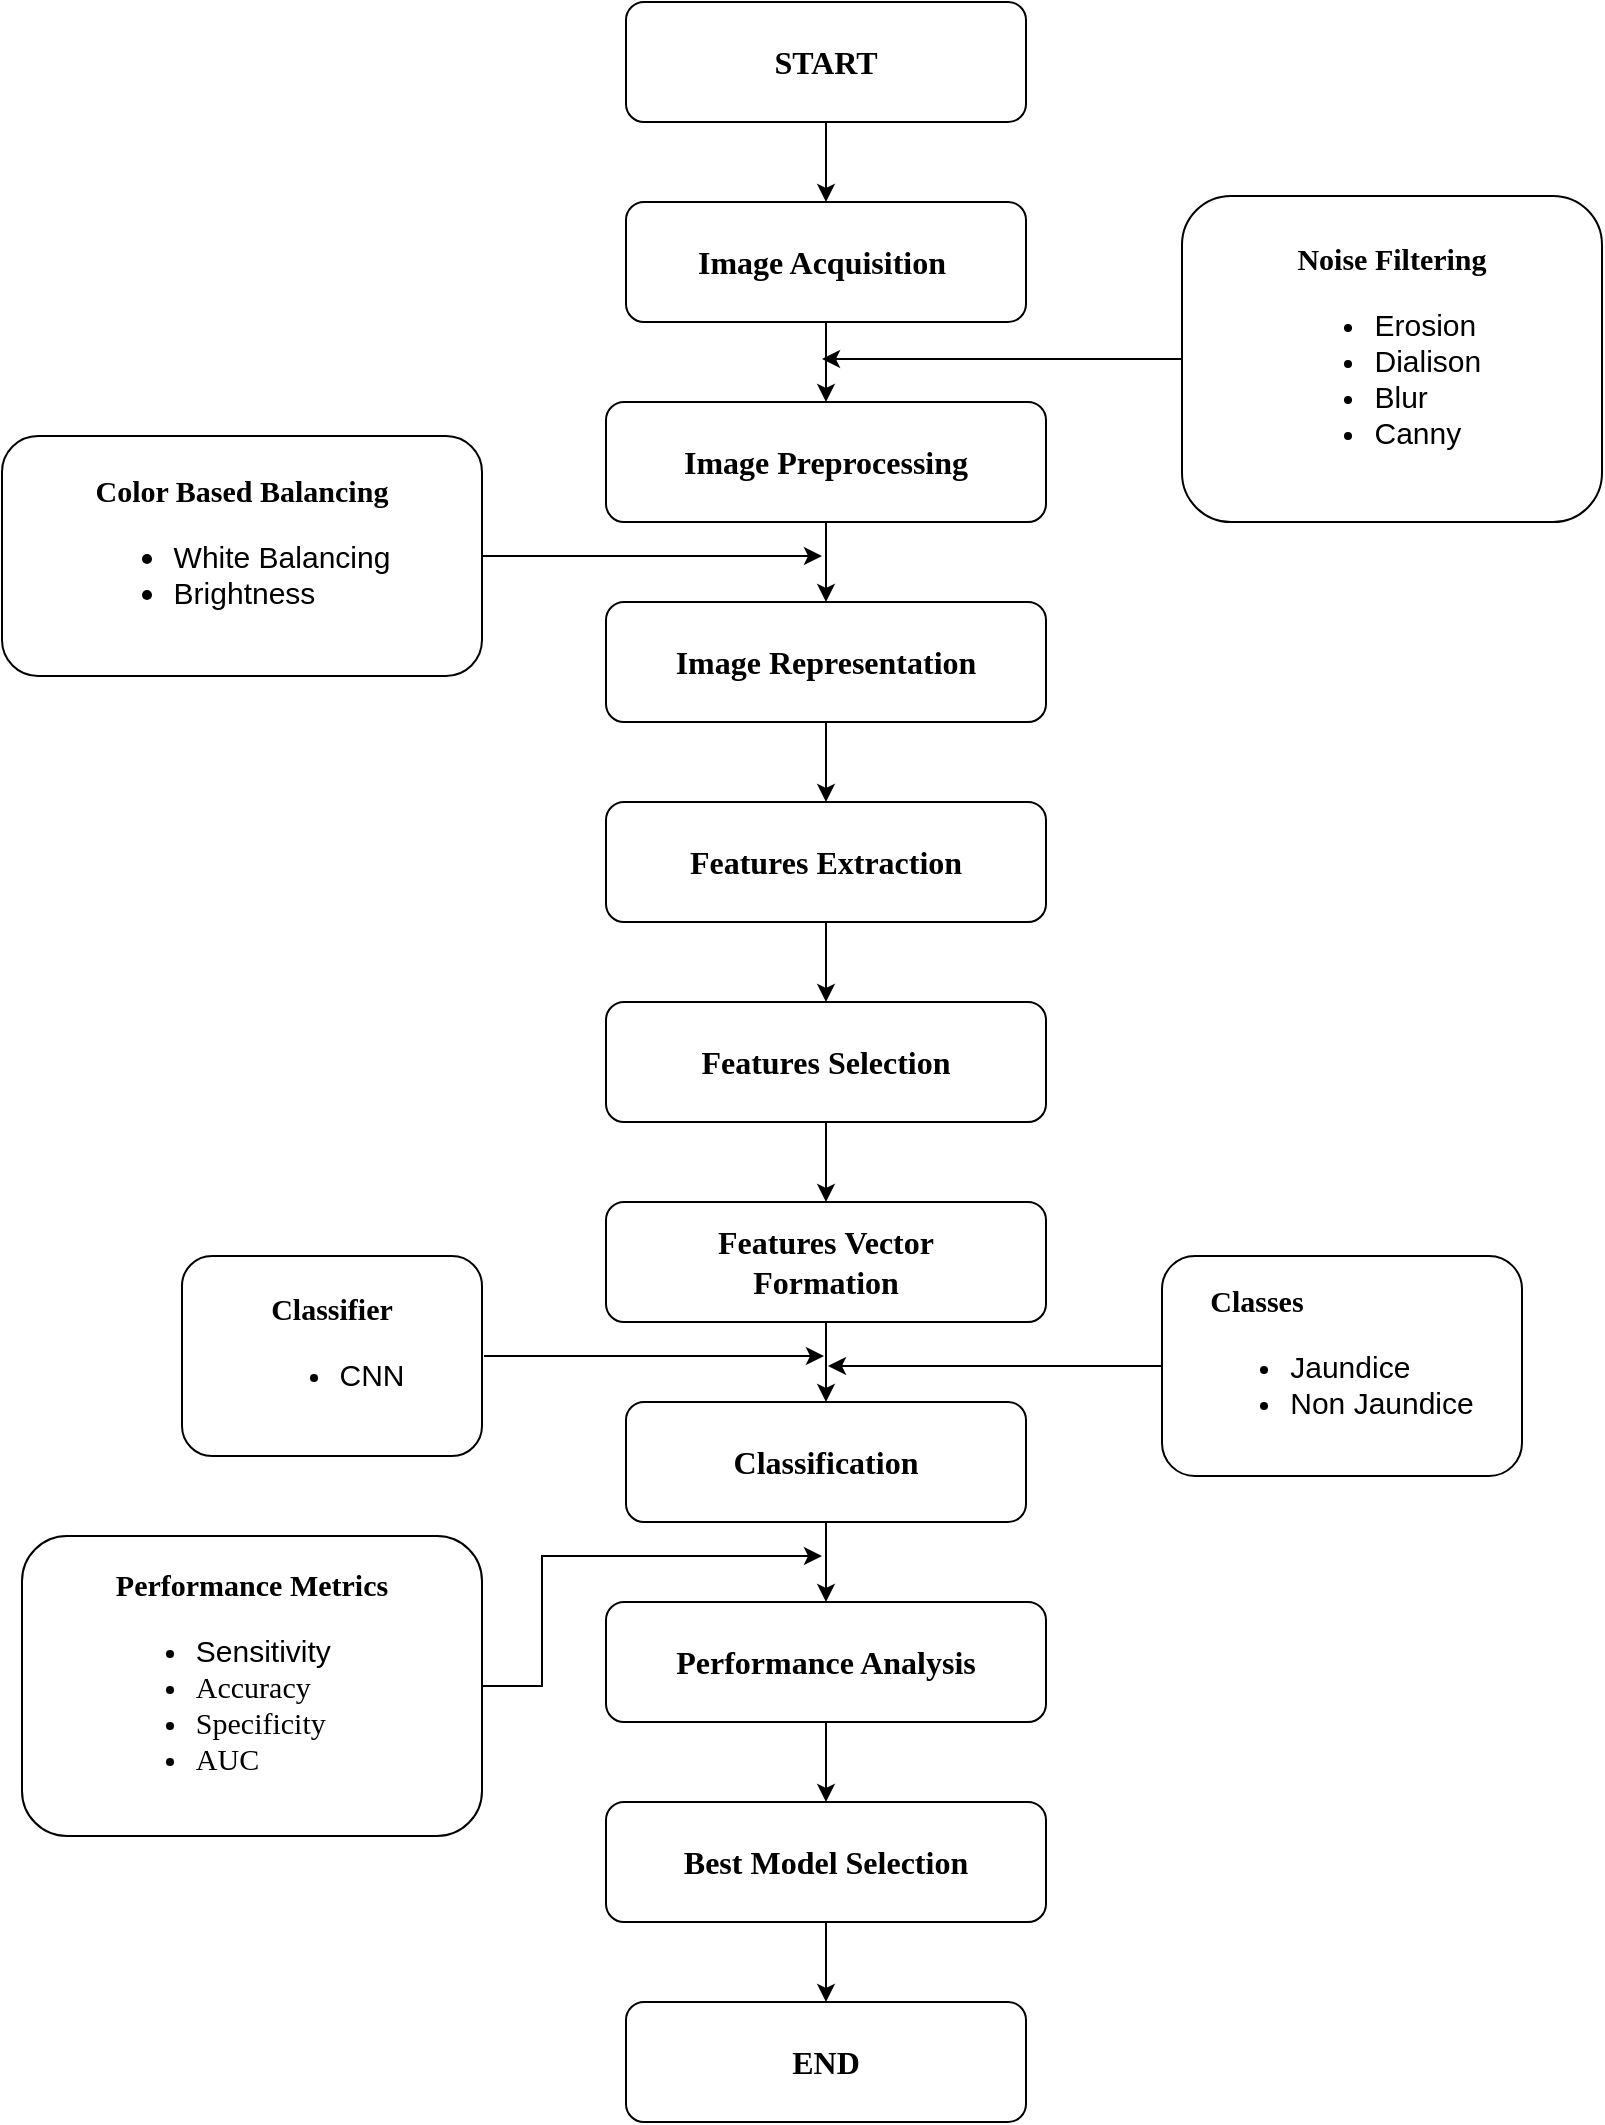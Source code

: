 <mxfile version="20.2.2" type="github">
  <diagram id="ZSLxUTwEpllHxTUZ1Htu" name="Page-1">
    <mxGraphModel dx="1736" dy="964" grid="1" gridSize="10" guides="1" tooltips="1" connect="1" arrows="1" fold="1" page="1" pageScale="1" pageWidth="850" pageHeight="1100" math="0" shadow="0">
      <root>
        <mxCell id="0" />
        <mxCell id="1" parent="0" />
        <mxCell id="qK3X3h-e5N6zhnuECqVD-13" style="edgeStyle=orthogonalEdgeStyle;rounded=0;orthogonalLoop=1;jettySize=auto;html=1;exitX=0.5;exitY=1;exitDx=0;exitDy=0;entryX=0.5;entryY=0;entryDx=0;entryDy=0;fontFamily=Verdana;fontSize=16;" edge="1" parent="1" source="qK3X3h-e5N6zhnuECqVD-1" target="qK3X3h-e5N6zhnuECqVD-2">
          <mxGeometry relative="1" as="geometry" />
        </mxCell>
        <mxCell id="qK3X3h-e5N6zhnuECqVD-1" value="&lt;font size=&quot;1&quot; face=&quot;Verdana&quot;&gt;&lt;b style=&quot;font-size: 16px;&quot;&gt;START&lt;/b&gt;&lt;/font&gt;" style="rounded=1;whiteSpace=wrap;html=1;" vertex="1" parent="1">
          <mxGeometry x="322" y="23" width="200" height="60" as="geometry" />
        </mxCell>
        <mxCell id="qK3X3h-e5N6zhnuECqVD-14" style="edgeStyle=orthogonalEdgeStyle;rounded=0;orthogonalLoop=1;jettySize=auto;html=1;exitX=0.5;exitY=1;exitDx=0;exitDy=0;entryX=0.5;entryY=0;entryDx=0;entryDy=0;fontFamily=Verdana;fontSize=16;" edge="1" parent="1" source="qK3X3h-e5N6zhnuECqVD-2" target="qK3X3h-e5N6zhnuECqVD-3">
          <mxGeometry relative="1" as="geometry" />
        </mxCell>
        <mxCell id="qK3X3h-e5N6zhnuECqVD-2" value="&lt;font face=&quot;Verdana&quot;&gt;&lt;b style=&quot;font-size: 16px;&quot;&gt;Image A&lt;/b&gt;&lt;span style=&quot;font-size: 16px;&quot;&gt;&lt;b&gt;cquisition&lt;/b&gt;&lt;/span&gt;&lt;b style=&quot;font-size: 16px;&quot;&gt;&amp;nbsp;&lt;/b&gt;&lt;/font&gt;" style="rounded=1;whiteSpace=wrap;html=1;" vertex="1" parent="1">
          <mxGeometry x="322" y="123" width="200" height="60" as="geometry" />
        </mxCell>
        <mxCell id="qK3X3h-e5N6zhnuECqVD-15" style="edgeStyle=orthogonalEdgeStyle;rounded=0;orthogonalLoop=1;jettySize=auto;html=1;exitX=0.5;exitY=1;exitDx=0;exitDy=0;entryX=0.5;entryY=0;entryDx=0;entryDy=0;fontFamily=Verdana;fontSize=16;" edge="1" parent="1" source="qK3X3h-e5N6zhnuECqVD-3" target="qK3X3h-e5N6zhnuECqVD-4">
          <mxGeometry relative="1" as="geometry" />
        </mxCell>
        <mxCell id="qK3X3h-e5N6zhnuECqVD-3" value="&lt;font face=&quot;Verdana&quot;&gt;&lt;b style=&quot;font-size: 16px;&quot;&gt;Image Preprocessing&lt;/b&gt;&lt;/font&gt;" style="rounded=1;whiteSpace=wrap;html=1;" vertex="1" parent="1">
          <mxGeometry x="312" y="223" width="220" height="60" as="geometry" />
        </mxCell>
        <mxCell id="qK3X3h-e5N6zhnuECqVD-16" style="edgeStyle=orthogonalEdgeStyle;rounded=0;orthogonalLoop=1;jettySize=auto;html=1;exitX=0.5;exitY=1;exitDx=0;exitDy=0;entryX=0.5;entryY=0;entryDx=0;entryDy=0;fontFamily=Verdana;fontSize=16;" edge="1" parent="1" source="qK3X3h-e5N6zhnuECqVD-4" target="qK3X3h-e5N6zhnuECqVD-5">
          <mxGeometry relative="1" as="geometry" />
        </mxCell>
        <mxCell id="qK3X3h-e5N6zhnuECqVD-4" value="&lt;font face=&quot;Verdana&quot;&gt;&lt;b style=&quot;font-size: 16px;&quot;&gt;Image Representation&lt;/b&gt;&lt;/font&gt;" style="rounded=1;whiteSpace=wrap;html=1;" vertex="1" parent="1">
          <mxGeometry x="312" y="323" width="220" height="60" as="geometry" />
        </mxCell>
        <mxCell id="qK3X3h-e5N6zhnuECqVD-17" style="edgeStyle=orthogonalEdgeStyle;rounded=0;orthogonalLoop=1;jettySize=auto;html=1;exitX=0.5;exitY=1;exitDx=0;exitDy=0;entryX=0.5;entryY=0;entryDx=0;entryDy=0;fontFamily=Verdana;fontSize=16;" edge="1" parent="1" source="qK3X3h-e5N6zhnuECqVD-5" target="qK3X3h-e5N6zhnuECqVD-6">
          <mxGeometry relative="1" as="geometry" />
        </mxCell>
        <mxCell id="qK3X3h-e5N6zhnuECqVD-5" value="&lt;font face=&quot;Verdana&quot;&gt;&lt;b style=&quot;font-size: 16px;&quot;&gt;Features&amp;nbsp;&lt;/b&gt;&lt;span style=&quot;font-size: 16px;&quot;&gt;&lt;b&gt;Extraction&lt;/b&gt;&lt;/span&gt;&lt;/font&gt;" style="rounded=1;whiteSpace=wrap;html=1;" vertex="1" parent="1">
          <mxGeometry x="312" y="423" width="220" height="60" as="geometry" />
        </mxCell>
        <mxCell id="qK3X3h-e5N6zhnuECqVD-18" style="edgeStyle=orthogonalEdgeStyle;rounded=0;orthogonalLoop=1;jettySize=auto;html=1;exitX=0.5;exitY=1;exitDx=0;exitDy=0;entryX=0.5;entryY=0;entryDx=0;entryDy=0;fontFamily=Verdana;fontSize=16;" edge="1" parent="1" source="qK3X3h-e5N6zhnuECqVD-6" target="qK3X3h-e5N6zhnuECqVD-7">
          <mxGeometry relative="1" as="geometry" />
        </mxCell>
        <mxCell id="qK3X3h-e5N6zhnuECqVD-6" value="&lt;font face=&quot;Verdana&quot;&gt;&lt;b style=&quot;font-size: 16px;&quot;&gt;Features&amp;nbsp;&lt;/b&gt;&lt;span style=&quot;font-size: 16px;&quot;&gt;&lt;b&gt;Selection&lt;/b&gt;&lt;/span&gt;&lt;/font&gt;" style="rounded=1;whiteSpace=wrap;html=1;" vertex="1" parent="1">
          <mxGeometry x="312" y="523" width="220" height="60" as="geometry" />
        </mxCell>
        <mxCell id="qK3X3h-e5N6zhnuECqVD-19" style="edgeStyle=orthogonalEdgeStyle;rounded=0;orthogonalLoop=1;jettySize=auto;html=1;exitX=0.5;exitY=1;exitDx=0;exitDy=0;entryX=0.5;entryY=0;entryDx=0;entryDy=0;fontFamily=Verdana;fontSize=16;" edge="1" parent="1" source="qK3X3h-e5N6zhnuECqVD-7" target="qK3X3h-e5N6zhnuECqVD-8">
          <mxGeometry relative="1" as="geometry" />
        </mxCell>
        <mxCell id="qK3X3h-e5N6zhnuECqVD-7" value="&lt;font face=&quot;Verdana&quot;&gt;&lt;b style=&quot;font-size: 16px;&quot;&gt;Features&amp;nbsp;&lt;/b&gt;&lt;span style=&quot;font-size: 16px;&quot;&gt;&lt;b&gt;Vector&lt;br&gt;Formation&lt;br&gt;&lt;/b&gt;&lt;/span&gt;&lt;/font&gt;" style="rounded=1;whiteSpace=wrap;html=1;" vertex="1" parent="1">
          <mxGeometry x="312" y="623" width="220" height="60" as="geometry" />
        </mxCell>
        <mxCell id="qK3X3h-e5N6zhnuECqVD-20" style="edgeStyle=orthogonalEdgeStyle;rounded=0;orthogonalLoop=1;jettySize=auto;html=1;exitX=0.5;exitY=1;exitDx=0;exitDy=0;entryX=0.5;entryY=0;entryDx=0;entryDy=0;fontFamily=Verdana;fontSize=16;" edge="1" parent="1" source="qK3X3h-e5N6zhnuECqVD-8" target="qK3X3h-e5N6zhnuECqVD-9">
          <mxGeometry relative="1" as="geometry" />
        </mxCell>
        <mxCell id="qK3X3h-e5N6zhnuECqVD-8" value="&lt;font face=&quot;Verdana&quot;&gt;&lt;span style=&quot;font-size: 16px;&quot;&gt;&lt;b&gt;Classification&lt;/b&gt;&lt;/span&gt;&lt;/font&gt;" style="rounded=1;whiteSpace=wrap;html=1;" vertex="1" parent="1">
          <mxGeometry x="322" y="723" width="200" height="60" as="geometry" />
        </mxCell>
        <mxCell id="qK3X3h-e5N6zhnuECqVD-21" style="edgeStyle=orthogonalEdgeStyle;rounded=0;orthogonalLoop=1;jettySize=auto;html=1;exitX=0.5;exitY=1;exitDx=0;exitDy=0;entryX=0.5;entryY=0;entryDx=0;entryDy=0;fontFamily=Verdana;fontSize=16;" edge="1" parent="1" source="qK3X3h-e5N6zhnuECqVD-9" target="qK3X3h-e5N6zhnuECqVD-10">
          <mxGeometry relative="1" as="geometry" />
        </mxCell>
        <mxCell id="qK3X3h-e5N6zhnuECqVD-9" value="&lt;font face=&quot;Verdana&quot;&gt;&lt;span style=&quot;font-size: 16px;&quot;&gt;&lt;b&gt;Performance Analysis&lt;/b&gt;&lt;/span&gt;&lt;/font&gt;" style="rounded=1;whiteSpace=wrap;html=1;" vertex="1" parent="1">
          <mxGeometry x="312" y="823" width="220" height="60" as="geometry" />
        </mxCell>
        <mxCell id="qK3X3h-e5N6zhnuECqVD-22" style="edgeStyle=orthogonalEdgeStyle;rounded=0;orthogonalLoop=1;jettySize=auto;html=1;exitX=0.5;exitY=1;exitDx=0;exitDy=0;entryX=0.5;entryY=0;entryDx=0;entryDy=0;fontFamily=Verdana;fontSize=16;" edge="1" parent="1" source="qK3X3h-e5N6zhnuECqVD-10" target="qK3X3h-e5N6zhnuECqVD-12">
          <mxGeometry relative="1" as="geometry" />
        </mxCell>
        <mxCell id="qK3X3h-e5N6zhnuECqVD-10" value="&lt;font face=&quot;Verdana&quot;&gt;&lt;span style=&quot;font-size: 16px;&quot;&gt;&lt;b&gt;Best Model Selection&lt;/b&gt;&lt;/span&gt;&lt;/font&gt;" style="rounded=1;whiteSpace=wrap;html=1;" vertex="1" parent="1">
          <mxGeometry x="312" y="923" width="220" height="60" as="geometry" />
        </mxCell>
        <mxCell id="qK3X3h-e5N6zhnuECqVD-12" value="&lt;font size=&quot;1&quot; face=&quot;Verdana&quot;&gt;&lt;b style=&quot;font-size: 16px;&quot;&gt;END&lt;/b&gt;&lt;/font&gt;" style="rounded=1;whiteSpace=wrap;html=1;" vertex="1" parent="1">
          <mxGeometry x="322" y="1023" width="200" height="60" as="geometry" />
        </mxCell>
        <mxCell id="qK3X3h-e5N6zhnuECqVD-27" style="edgeStyle=orthogonalEdgeStyle;rounded=0;orthogonalLoop=1;jettySize=auto;html=1;fontFamily=Verdana;fontSize=15;" edge="1" parent="1" source="qK3X3h-e5N6zhnuECqVD-24">
          <mxGeometry relative="1" as="geometry">
            <mxPoint x="420" y="201.5" as="targetPoint" />
          </mxGeometry>
        </mxCell>
        <mxCell id="qK3X3h-e5N6zhnuECqVD-24" value="&lt;font style=&quot;&quot;&gt;&lt;b style=&quot;font-size: 15px;&quot;&gt;Noise&lt;/b&gt;&lt;b style=&quot;font-size: 15px;&quot;&gt;&amp;nbsp;Filtering&lt;/b&gt;&lt;br&gt;&lt;div style=&quot;text-align: left;&quot;&gt;&lt;ul style=&quot;&quot;&gt;&lt;li style=&quot;font-size: 15px; font-weight: bold;&quot;&gt;&lt;span style=&quot;background-color: initial; font-family: Helvetica; font-weight: normal;&quot;&gt;Erosion&lt;/span&gt;&lt;/li&gt;&lt;li style=&quot;&quot;&gt;&lt;font face=&quot;Helvetica&quot;&gt;Dialison&amp;nbsp;&lt;/font&gt;&lt;br&gt;&lt;/li&gt;&lt;li style=&quot;font-size: 15px; font-weight: bold;&quot;&gt;&lt;span style=&quot;background-color: initial; font-family: Helvetica; font-weight: normal;&quot;&gt;Blur&lt;/span&gt;&lt;/li&gt;&lt;li style=&quot;font-size: 15px; font-weight: bold;&quot;&gt;&lt;span style=&quot;background-color: initial; font-family: Helvetica; font-weight: normal;&quot;&gt;Canny&lt;/span&gt;&lt;/li&gt;&lt;/ul&gt;&lt;/div&gt;&lt;/font&gt;" style="rounded=1;whiteSpace=wrap;html=1;fontFamily=Verdana;fontSize=15;shadow=0;glass=0;sketch=0;" vertex="1" parent="1">
          <mxGeometry x="600" y="120" width="210" height="163" as="geometry" />
        </mxCell>
        <mxCell id="qK3X3h-e5N6zhnuECqVD-29" style="edgeStyle=orthogonalEdgeStyle;rounded=0;orthogonalLoop=1;jettySize=auto;html=1;fontFamily=Verdana;fontSize=15;" edge="1" parent="1" source="qK3X3h-e5N6zhnuECqVD-28">
          <mxGeometry relative="1" as="geometry">
            <mxPoint x="420" y="300" as="targetPoint" />
          </mxGeometry>
        </mxCell>
        <mxCell id="qK3X3h-e5N6zhnuECqVD-28" value="&lt;span style=&quot;background-color: initial; text-align: left;&quot;&gt;&lt;b&gt;Color Based Balancing&lt;/b&gt;&lt;/span&gt;&lt;span style=&quot;font-family: Helvetica; background-color: initial;&quot;&gt;&lt;br&gt;&lt;div style=&quot;text-align: left;&quot;&gt;&lt;ul&gt;&lt;li&gt;&lt;span style=&quot;background-color: initial;&quot;&gt;White Balancing&lt;/span&gt;&lt;/li&gt;&lt;li&gt;&lt;span style=&quot;background-color: initial;&quot;&gt;Brightness&lt;/span&gt;&lt;/li&gt;&lt;/ul&gt;&lt;/div&gt;&lt;/span&gt;" style="rounded=1;whiteSpace=wrap;html=1;fontFamily=Verdana;fontSize=15;shadow=0;glass=0;sketch=0;" vertex="1" parent="1">
          <mxGeometry x="10" y="240" width="240" height="120" as="geometry" />
        </mxCell>
        <mxCell id="qK3X3h-e5N6zhnuECqVD-32" style="edgeStyle=orthogonalEdgeStyle;rounded=0;orthogonalLoop=1;jettySize=auto;html=1;exitX=1;exitY=0.5;exitDx=0;exitDy=0;fontFamily=Verdana;fontSize=15;" edge="1" parent="1">
          <mxGeometry relative="1" as="geometry">
            <mxPoint x="421" y="700" as="targetPoint" />
            <mxPoint x="251" y="700" as="sourcePoint" />
          </mxGeometry>
        </mxCell>
        <mxCell id="qK3X3h-e5N6zhnuECqVD-30" value="&lt;div style=&quot;&quot;&gt;&lt;b style=&quot;background-color: initial;&quot;&gt;Classifier&lt;/b&gt;&lt;/div&gt;&lt;span style=&quot;background-color: initial;&quot;&gt;&lt;b&gt;&lt;div style=&quot;&quot;&gt;&lt;ul&gt;&lt;li style=&quot;&quot;&gt;&lt;span style=&quot;background-color: initial; font-family: Helvetica; font-weight: normal;&quot;&gt;CNN&lt;/span&gt;&lt;/li&gt;&lt;/ul&gt;&lt;/div&gt;&lt;/b&gt;&lt;/span&gt;" style="rounded=1;whiteSpace=wrap;html=1;fontFamily=Verdana;fontSize=15;shadow=0;glass=0;sketch=0;align=center;" vertex="1" parent="1">
          <mxGeometry x="100" y="650" width="150" height="100" as="geometry" />
        </mxCell>
        <mxCell id="qK3X3h-e5N6zhnuECqVD-33" style="edgeStyle=orthogonalEdgeStyle;rounded=0;orthogonalLoop=1;jettySize=auto;html=1;fontFamily=Verdana;fontSize=15;" edge="1" parent="1">
          <mxGeometry relative="1" as="geometry">
            <mxPoint x="423" y="705" as="targetPoint" />
            <mxPoint x="593" y="705" as="sourcePoint" />
          </mxGeometry>
        </mxCell>
        <mxCell id="qK3X3h-e5N6zhnuECqVD-31" value="&lt;div style=&quot;text-align: left;&quot;&gt;&lt;b style=&quot;background-color: initial;&quot;&gt;Classes&lt;/b&gt;&lt;/div&gt;&lt;span style=&quot;background-color: initial;&quot;&gt;&lt;div style=&quot;text-align: left;&quot;&gt;&lt;ul style=&quot;&quot;&gt;&lt;li style=&quot;font-weight: bold;&quot;&gt;&lt;span style=&quot;background-color: initial; font-family: Helvetica; font-weight: normal; text-align: center;&quot;&gt;Jaundice&lt;/span&gt;&lt;/li&gt;&lt;li style=&quot;&quot;&gt;&lt;span style=&quot;font-weight: normal; background-color: initial; font-family: Helvetica; text-align: center;&quot;&gt;Non&amp;nbsp;&lt;/span&gt;&lt;font face=&quot;Helvetica&quot;&gt;Jaundice&lt;/font&gt;&lt;/li&gt;&lt;/ul&gt;&lt;/div&gt;&lt;/span&gt;" style="rounded=1;whiteSpace=wrap;html=1;fontFamily=Verdana;fontSize=15;shadow=0;glass=0;sketch=0;" vertex="1" parent="1">
          <mxGeometry x="590" y="650" width="180" height="110" as="geometry" />
        </mxCell>
        <mxCell id="qK3X3h-e5N6zhnuECqVD-36" style="edgeStyle=orthogonalEdgeStyle;rounded=0;orthogonalLoop=1;jettySize=auto;html=1;fontFamily=Verdana;fontSize=15;" edge="1" parent="1" source="qK3X3h-e5N6zhnuECqVD-34">
          <mxGeometry relative="1" as="geometry">
            <mxPoint x="420" y="800" as="targetPoint" />
            <Array as="points">
              <mxPoint x="280" y="865" />
              <mxPoint x="280" y="800" />
            </Array>
          </mxGeometry>
        </mxCell>
        <mxCell id="qK3X3h-e5N6zhnuECqVD-34" value="&lt;span style=&quot;background-color: initial; text-align: left;&quot;&gt;&lt;b&gt;Performance Metrics&lt;/b&gt;&lt;br&gt;&lt;div style=&quot;text-align: left;&quot;&gt;&lt;ul style=&quot;&quot;&gt;&lt;li style=&quot;&quot;&gt;&lt;span style=&quot;background-color: initial; font-family: Helvetica; text-align: center;&quot;&gt;Sensitivity&lt;/span&gt;&lt;/li&gt;&lt;li style=&quot;&quot;&gt;&lt;span style=&quot;background-color: initial;&quot;&gt;Accuracy&lt;/span&gt;&lt;/li&gt;&lt;li style=&quot;&quot;&gt;&lt;span style=&quot;background-color: initial;&quot;&gt;Specificity&lt;/span&gt;&lt;/li&gt;&lt;li style=&quot;&quot;&gt;&lt;span style=&quot;background-color: initial;&quot;&gt;AUC&lt;/span&gt;&lt;/li&gt;&lt;/ul&gt;&lt;/div&gt;&lt;/span&gt;" style="rounded=1;whiteSpace=wrap;html=1;fontFamily=Verdana;fontSize=15;shadow=0;glass=0;sketch=0;" vertex="1" parent="1">
          <mxGeometry x="20" y="790" width="230" height="150" as="geometry" />
        </mxCell>
      </root>
    </mxGraphModel>
  </diagram>
</mxfile>
